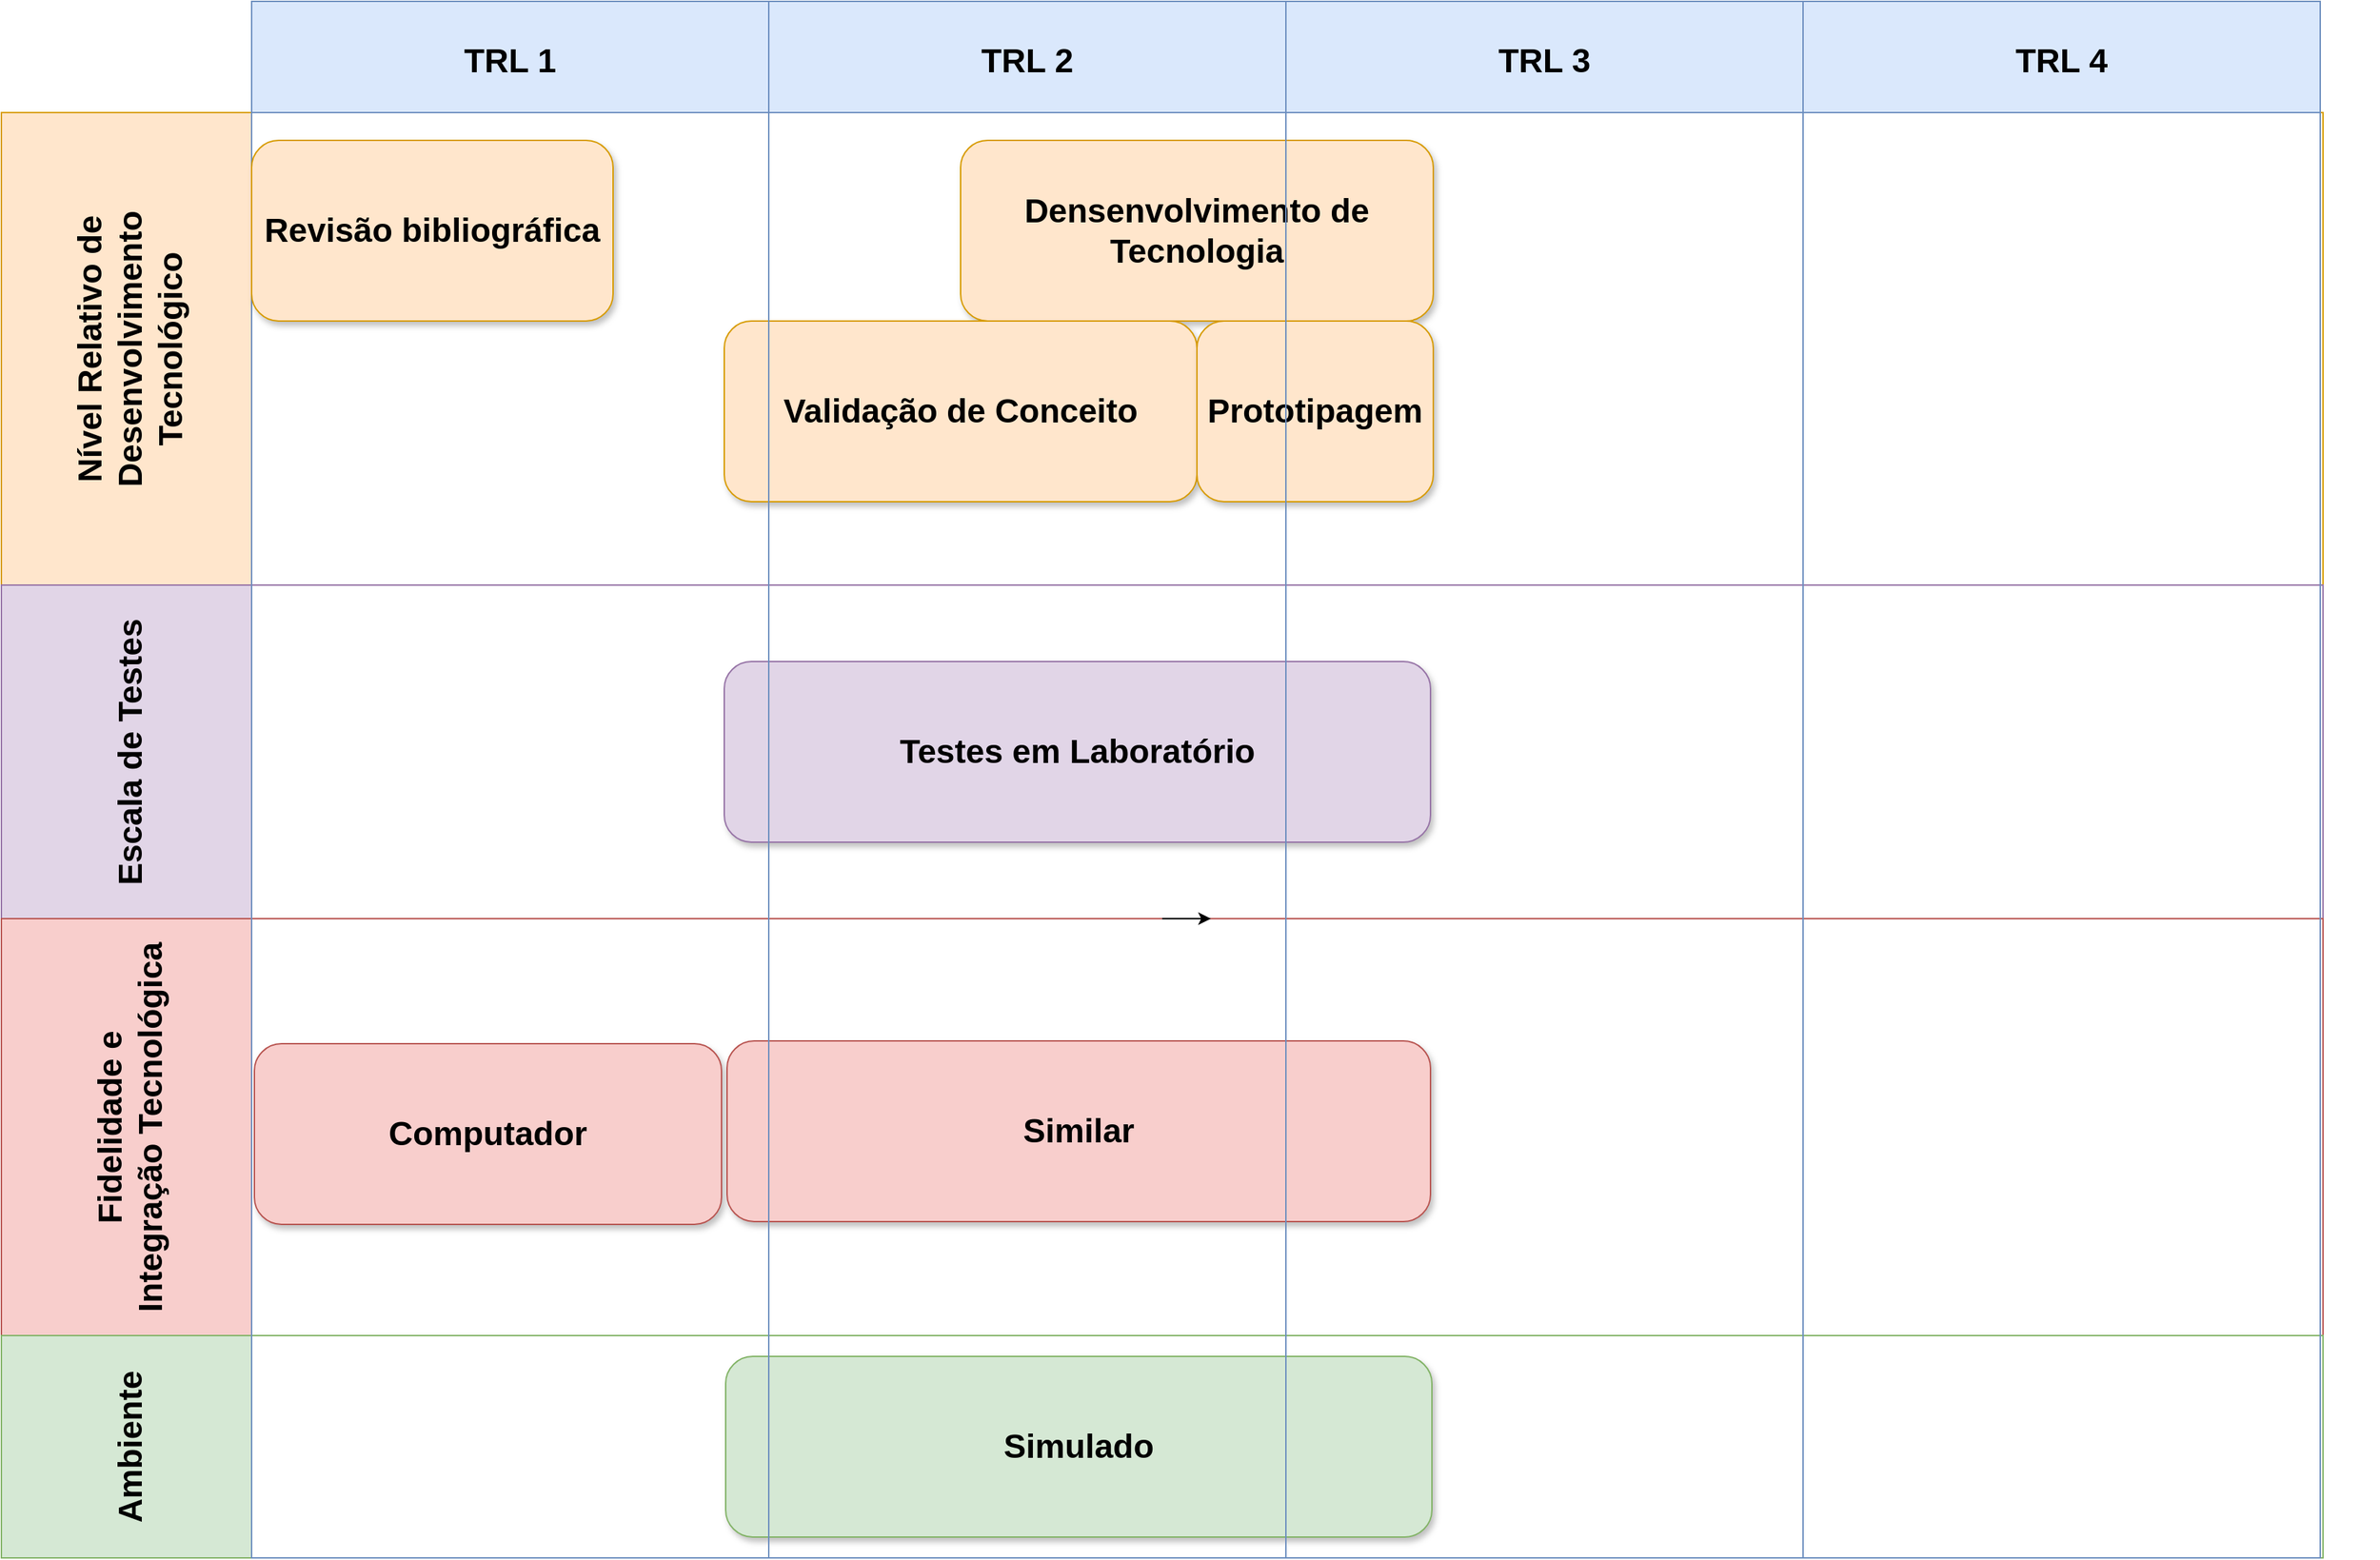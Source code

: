 <mxfile version="19.0.3" type="device"><diagram id="wFE0QG_FPsp0jaGvCLVb" name="Page-1"><mxGraphModel dx="2037" dy="2063" grid="1" gridSize="10" guides="1" tooltips="1" connect="1" arrows="1" fold="1" page="1" pageScale="1" pageWidth="1920" pageHeight="1200" math="0" shadow="0"><root><mxCell id="0"/><mxCell id="1" parent="0"/><mxCell id="h72weLQ-v1Izwwtd6WfZ-42" value="" style="group" parent="1" vertex="1" connectable="0"><mxGeometry x="100" y="120" width="1710" height="1040" as="geometry"/></mxCell><mxCell id="h72weLQ-v1Izwwtd6WfZ-1" value="Nível Relativo de &#10;Desenvolvimento&#10;Tecnológico" style="swimlane;horizontal=0;startSize=180;fontSize=24;fillColor=#ffe6cc;strokeColor=#d79b00;" parent="h72weLQ-v1Izwwtd6WfZ-42" vertex="1"><mxGeometry width="1670" height="340" as="geometry"/></mxCell><mxCell id="h72weLQ-v1Izwwtd6WfZ-15" value="Escala de Testes" style="swimlane;horizontal=0;startSize=180;fontSize=24;fillColor=#e1d5e7;strokeColor=#9673a6;" parent="h72weLQ-v1Izwwtd6WfZ-42" vertex="1"><mxGeometry y="340" width="1670" height="240" as="geometry"/></mxCell><mxCell id="8ee--ngN5sYF0L9ZjMN5-5" value="Testes em Laboratório" style="rounded=1;whiteSpace=wrap;html=1;fontSize=24;fillColor=#e1d5e7;strokeColor=#9673a6;shadow=1;sketch=0;glass=0;fontStyle=1" parent="h72weLQ-v1Izwwtd6WfZ-15" vertex="1"><mxGeometry x="520" y="55" width="508" height="130" as="geometry"/></mxCell><mxCell id="h72weLQ-v1Izwwtd6WfZ-16" value="Fidelidade e &#10;Integração Tecnológica" style="swimlane;horizontal=0;startSize=180;fontSize=24;fillColor=#f8cecc;strokeColor=#b85450;" parent="h72weLQ-v1Izwwtd6WfZ-42" vertex="1"><mxGeometry y="580" width="1670" height="300" as="geometry"/></mxCell><mxCell id="8ee--ngN5sYF0L9ZjMN5-9" value="Computador" style="rounded=1;whiteSpace=wrap;html=1;fontSize=24;fillColor=#f8cecc;strokeColor=#b85450;shadow=1;sketch=0;glass=0;fontStyle=1" parent="h72weLQ-v1Izwwtd6WfZ-16" vertex="1"><mxGeometry x="182" y="90" width="336" height="130" as="geometry"/></mxCell><mxCell id="8ee--ngN5sYF0L9ZjMN5-10" value="Similar" style="rounded=1;whiteSpace=wrap;html=1;fontSize=24;fillColor=#f8cecc;strokeColor=#b85450;shadow=1;sketch=0;glass=0;fontStyle=1" parent="h72weLQ-v1Izwwtd6WfZ-16" vertex="1"><mxGeometry x="522" y="88" width="506" height="130" as="geometry"/></mxCell><mxCell id="h72weLQ-v1Izwwtd6WfZ-17" value="Ambiente" style="swimlane;horizontal=0;startSize=180;fontSize=24;fillColor=#d5e8d4;strokeColor=#82b366;" parent="h72weLQ-v1Izwwtd6WfZ-42" vertex="1"><mxGeometry y="880" width="1670" height="160" as="geometry"/></mxCell><mxCell id="8ee--ngN5sYF0L9ZjMN5-7" value="Simulado" style="rounded=1;whiteSpace=wrap;html=1;fontSize=24;fillColor=#d5e8d4;strokeColor=#82b366;shadow=1;sketch=0;glass=0;fontStyle=1" parent="h72weLQ-v1Izwwtd6WfZ-17" vertex="1"><mxGeometry x="521" y="15" width="508" height="130" as="geometry"/></mxCell><mxCell id="h72weLQ-v1Izwwtd6WfZ-43" value="Densenvolvimento de&lt;br&gt;Tecnologia" style="rounded=1;whiteSpace=wrap;html=1;fontSize=24;fillColor=#ffe6cc;strokeColor=#d79b00;shadow=1;sketch=0;glass=0;gradientColor=none;fontStyle=1" parent="h72weLQ-v1Izwwtd6WfZ-42" vertex="1"><mxGeometry x="690" y="20" width="340" height="130" as="geometry"/></mxCell><mxCell id="h72weLQ-v1Izwwtd6WfZ-44" value="Validação de Conceito" style="rounded=1;whiteSpace=wrap;html=1;fontSize=24;fillColor=#ffe6cc;strokeColor=#d79b00;shadow=1;sketch=0;glass=0;gradientColor=none;fontStyle=1" parent="h72weLQ-v1Izwwtd6WfZ-42" vertex="1"><mxGeometry x="520" y="150" width="340" height="130" as="geometry"/></mxCell><mxCell id="h72weLQ-v1Izwwtd6WfZ-53" value="Prototipagem" style="rounded=1;whiteSpace=wrap;html=1;fontSize=24;fillColor=#ffe6cc;strokeColor=#d79b00;shadow=1;sketch=0;glass=0;gradientColor=none;fontStyle=1" parent="h72weLQ-v1Izwwtd6WfZ-42" vertex="1"><mxGeometry x="860" y="150" width="170" height="130" as="geometry"/></mxCell><mxCell id="h72weLQ-v1Izwwtd6WfZ-52" style="edgeStyle=orthogonalEdgeStyle;rounded=0;orthogonalLoop=1;jettySize=auto;html=1;exitX=0.5;exitY=0;exitDx=0;exitDy=0;fontSize=24;" parent="1" source="h72weLQ-v1Izwwtd6WfZ-16" edge="1"><mxGeometry relative="1" as="geometry"><mxPoint x="970" y="700.333" as="targetPoint"/></mxGeometry></mxCell><mxCell id="h72weLQ-v1Izwwtd6WfZ-18" value="TRL 1" style="swimlane;fontSize=24;startSize=80;fillColor=#dae8fc;strokeColor=#6c8ebf;" parent="1" vertex="1"><mxGeometry x="280" y="40" width="372" height="1120" as="geometry"/></mxCell><mxCell id="h72weLQ-v1Izwwtd6WfZ-38" value="Revisão bibliográfica" style="rounded=1;whiteSpace=wrap;html=1;fontSize=24;fillColor=#ffe6cc;strokeColor=#d79b00;shadow=1;sketch=0;glass=0;gradientColor=none;fontStyle=1" parent="h72weLQ-v1Izwwtd6WfZ-18" vertex="1"><mxGeometry y="100" width="260" height="130" as="geometry"/></mxCell><mxCell id="uqeQwlGGv48OK5h9D6a3-13" value="TRL 2" style="swimlane;fontSize=24;startSize=80;fillColor=#dae8fc;strokeColor=#6c8ebf;" vertex="1" parent="1"><mxGeometry x="652" y="40" width="372" height="1120" as="geometry"/></mxCell><mxCell id="uqeQwlGGv48OK5h9D6a3-17" value="TRL 3" style="swimlane;fontSize=24;startSize=80;fillColor=#dae8fc;strokeColor=#6c8ebf;" vertex="1" parent="1"><mxGeometry x="1024" y="40" width="372" height="1120" as="geometry"/></mxCell><mxCell id="uqeQwlGGv48OK5h9D6a3-18" value="TRL 4" style="swimlane;fontSize=24;startSize=80;fillColor=#dae8fc;strokeColor=#6c8ebf;" vertex="1" parent="1"><mxGeometry x="1396" y="40" width="372" height="1120" as="geometry"/></mxCell></root></mxGraphModel></diagram></mxfile>
